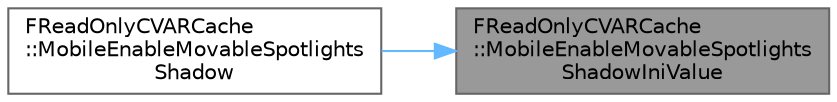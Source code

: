 digraph "FReadOnlyCVARCache::MobileEnableMovableSpotlightsShadowIniValue"
{
 // INTERACTIVE_SVG=YES
 // LATEX_PDF_SIZE
  bgcolor="transparent";
  edge [fontname=Helvetica,fontsize=10,labelfontname=Helvetica,labelfontsize=10];
  node [fontname=Helvetica,fontsize=10,shape=box,height=0.2,width=0.4];
  rankdir="RL";
  Node1 [id="Node000001",label="FReadOnlyCVARCache\l::MobileEnableMovableSpotlights\lShadowIniValue",height=0.2,width=0.4,color="gray40", fillcolor="grey60", style="filled", fontcolor="black",tooltip=" "];
  Node1 -> Node2 [id="edge1_Node000001_Node000002",dir="back",color="steelblue1",style="solid",tooltip=" "];
  Node2 [id="Node000002",label="FReadOnlyCVARCache\l::MobileEnableMovableSpotlights\lShadow",height=0.2,width=0.4,color="grey40", fillcolor="white", style="filled",URL="$db/d33/structFReadOnlyCVARCache.html#aa5e50a1cfaf44ceb8e35a7ded0a00552",tooltip=" "];
}
